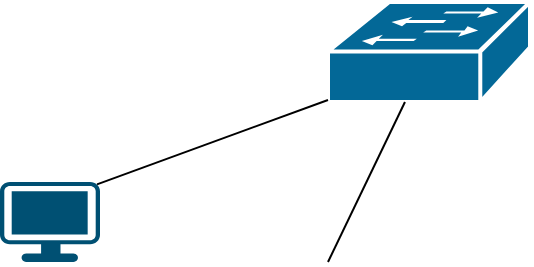 <mxfile version="20.6.0" type="github">
  <diagram id="dXSBGxIAca0k26AP-sNp" name="Page-1">
    <mxGraphModel dx="1422" dy="752" grid="1" gridSize="10" guides="1" tooltips="1" connect="1" arrows="1" fold="1" page="1" pageScale="1" pageWidth="827" pageHeight="1169" math="0" shadow="0">
      <root>
        <mxCell id="0" />
        <mxCell id="1" parent="0" />
        <mxCell id="7gvZlRRoQaUbqcydgXq3-1" value="" style="shape=mxgraph.cisco.switches.workgroup_switch;sketch=0;html=1;pointerEvents=1;dashed=0;fillColor=#036897;strokeColor=#ffffff;strokeWidth=2;verticalLabelPosition=bottom;verticalAlign=top;align=center;outlineConnect=0;" vertex="1" parent="1">
          <mxGeometry x="354" y="360" width="101" height="50" as="geometry" />
        </mxCell>
        <mxCell id="7gvZlRRoQaUbqcydgXq3-2" value="" style="points=[[0.03,0.03,0],[0.5,0,0],[0.97,0.03,0],[1,0.4,0],[0.97,0.745,0],[0.5,1,0],[0.03,0.745,0],[0,0.4,0]];verticalLabelPosition=bottom;sketch=0;html=1;verticalAlign=top;aspect=fixed;align=center;pointerEvents=1;shape=mxgraph.cisco19.workstation;fillColor=#005073;strokeColor=none;" vertex="1" parent="1">
          <mxGeometry x="190" y="450" width="50" height="40" as="geometry" />
        </mxCell>
        <mxCell id="7gvZlRRoQaUbqcydgXq3-3" value="" style="endArrow=none;html=1;rounded=0;entryX=0;entryY=0.98;entryDx=0;entryDy=0;entryPerimeter=0;exitX=0.97;exitY=0.03;exitDx=0;exitDy=0;exitPerimeter=0;" edge="1" parent="1" source="7gvZlRRoQaUbqcydgXq3-2" target="7gvZlRRoQaUbqcydgXq3-1">
          <mxGeometry width="50" height="50" relative="1" as="geometry">
            <mxPoint x="310" y="460" as="sourcePoint" />
            <mxPoint x="320" y="410" as="targetPoint" />
          </mxGeometry>
        </mxCell>
        <mxCell id="7gvZlRRoQaUbqcydgXq3-4" value="" style="endArrow=none;html=1;rounded=0;" edge="1" parent="1" target="7gvZlRRoQaUbqcydgXq3-1">
          <mxGeometry width="50" height="50" relative="1" as="geometry">
            <mxPoint x="354" y="490" as="sourcePoint" />
            <mxPoint x="404" y="440" as="targetPoint" />
          </mxGeometry>
        </mxCell>
      </root>
    </mxGraphModel>
  </diagram>
</mxfile>

